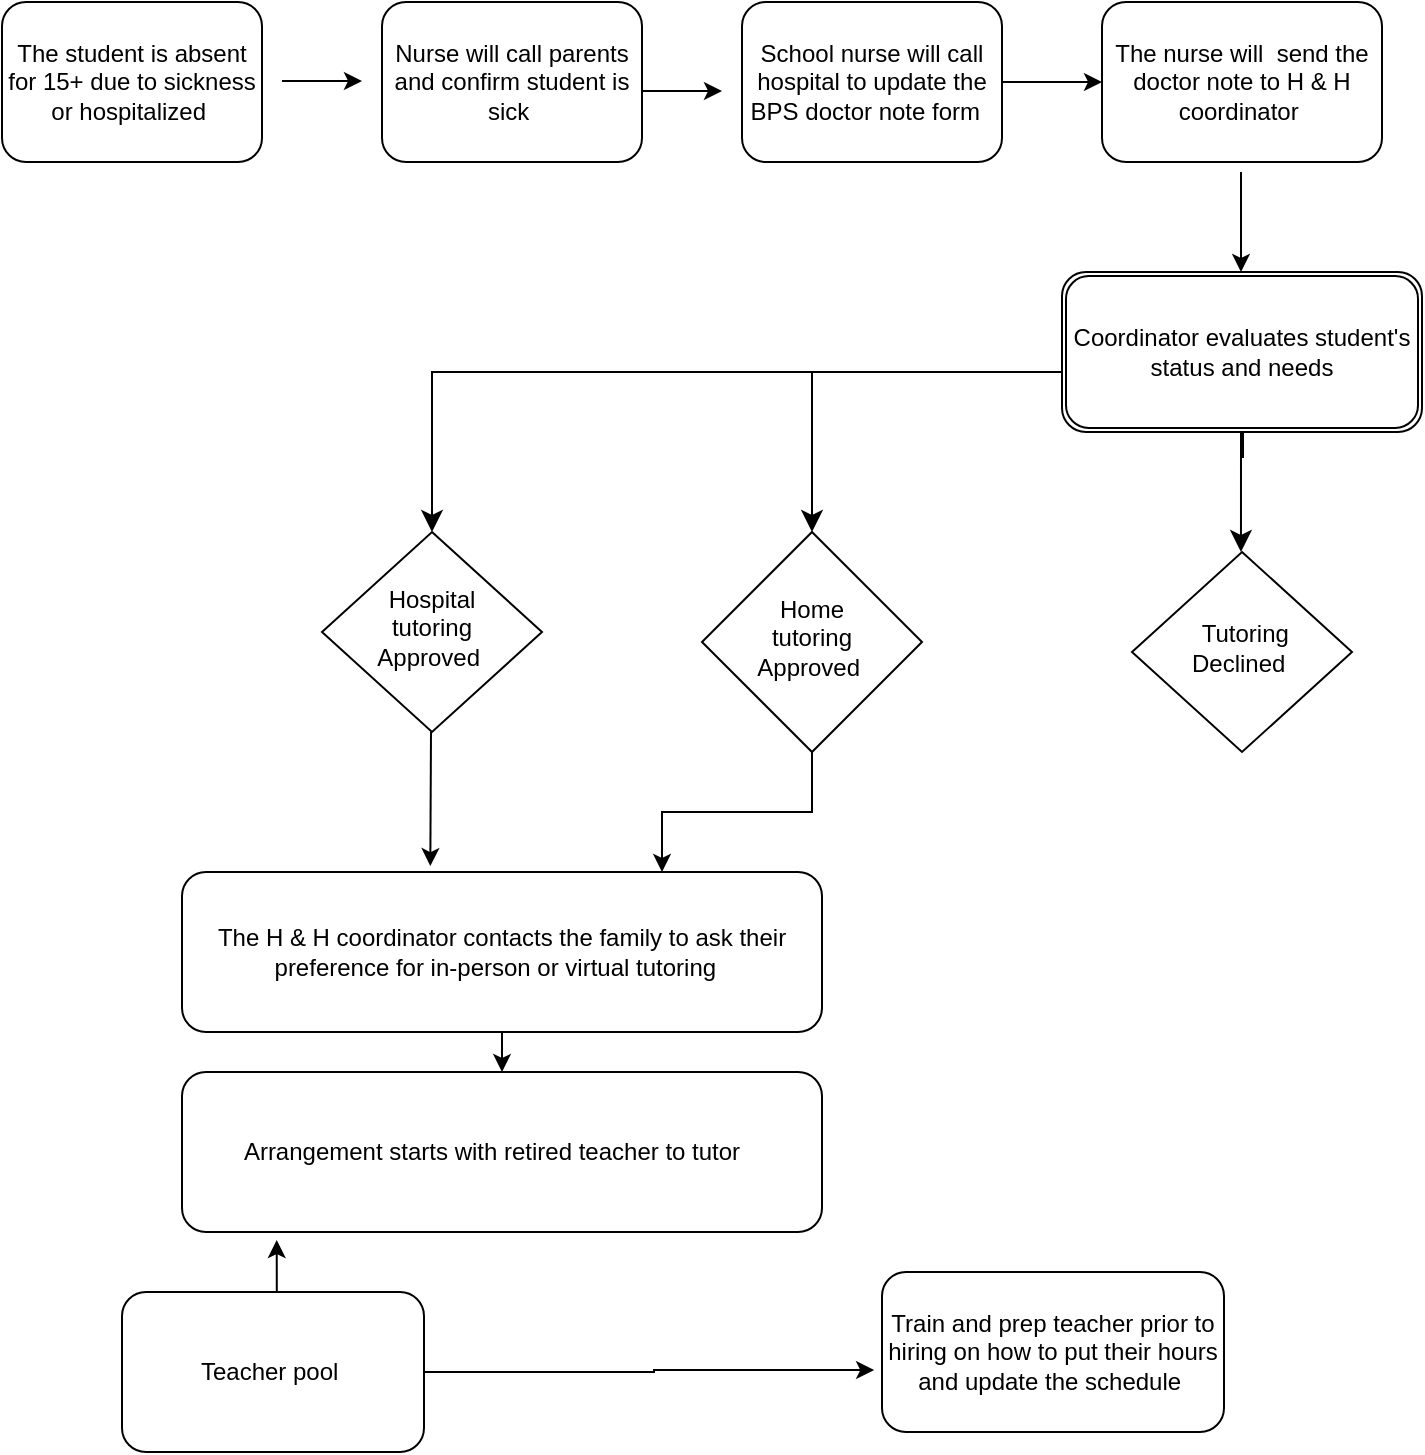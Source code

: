 <mxfile>
    <diagram id="C5RBs43oDa-KdzZeNtuy" name="Page-1">
        <mxGraphModel dx="1043" dy="779" grid="1" gridSize="10" guides="1" tooltips="1" connect="1" arrows="1" fold="1" page="1" pageScale="1" pageWidth="827" pageHeight="1169" math="0" shadow="0">
            <root>
                <mxCell id="WIyWlLk6GJQsqaUBKTNV-0"/>
                <mxCell id="WIyWlLk6GJQsqaUBKTNV-1" parent="WIyWlLk6GJQsqaUBKTNV-0"/>
                <mxCell id="WIyWlLk6GJQsqaUBKTNV-3" value="The nurse will&amp;nbsp; send the doctor note to H &amp;amp; H coordinator&amp;nbsp;" style="rounded=1;whiteSpace=wrap;html=1;fontSize=12;glass=0;strokeWidth=1;shadow=0;" parent="WIyWlLk6GJQsqaUBKTNV-1" vertex="1">
                    <mxGeometry x="570" y="95" width="140" height="80" as="geometry"/>
                </mxCell>
                <mxCell id="Wy14jhqLZ0qC8t5VqdQV-45" style="edgeStyle=orthogonalEdgeStyle;rounded=0;orthogonalLoop=1;jettySize=auto;html=1;exitX=0.5;exitY=1;exitDx=0;exitDy=0;entryX=0.75;entryY=0;entryDx=0;entryDy=0;" parent="WIyWlLk6GJQsqaUBKTNV-1" source="WIyWlLk6GJQsqaUBKTNV-6" edge="1" target="Wy14jhqLZ0qC8t5VqdQV-39">
                    <mxGeometry relative="1" as="geometry">
                        <mxPoint x="380" y="390" as="targetPoint"/>
                    </mxGeometry>
                </mxCell>
                <mxCell id="WIyWlLk6GJQsqaUBKTNV-6" value="Home &lt;br&gt;tutoring &lt;br&gt;Approved&amp;nbsp;" style="rhombus;whiteSpace=wrap;html=1;shadow=0;fontFamily=Helvetica;fontSize=12;align=center;strokeWidth=1;spacing=6;spacingTop=-4;" parent="WIyWlLk6GJQsqaUBKTNV-1" vertex="1">
                    <mxGeometry x="370" y="360" width="110" height="110" as="geometry"/>
                </mxCell>
                <mxCell id="Wy14jhqLZ0qC8t5VqdQV-1" value="The student is absent for 15+ due to sickness or hospitalized&amp;nbsp;" style="rounded=1;whiteSpace=wrap;html=1;fontSize=12;glass=0;strokeWidth=1;shadow=0;" parent="WIyWlLk6GJQsqaUBKTNV-1" vertex="1">
                    <mxGeometry x="20" y="95" width="130" height="80" as="geometry"/>
                </mxCell>
                <mxCell id="Wy14jhqLZ0qC8t5VqdQV-2" value="Nurse will call parents and confirm student is sick&amp;nbsp;" style="rounded=1;whiteSpace=wrap;html=1;fontSize=12;glass=0;strokeWidth=1;shadow=0;" parent="WIyWlLk6GJQsqaUBKTNV-1" vertex="1">
                    <mxGeometry x="210" y="95" width="130" height="80" as="geometry"/>
                </mxCell>
                <mxCell id="Wy14jhqLZ0qC8t5VqdQV-18" value="" style="edgeStyle=orthogonalEdgeStyle;rounded=0;orthogonalLoop=1;jettySize=auto;html=1;" parent="WIyWlLk6GJQsqaUBKTNV-1" source="Wy14jhqLZ0qC8t5VqdQV-4" target="WIyWlLk6GJQsqaUBKTNV-3" edge="1">
                    <mxGeometry relative="1" as="geometry"/>
                </mxCell>
                <mxCell id="Wy14jhqLZ0qC8t5VqdQV-4" value="School nurse will call hospital to update the BPS doctor note form&amp;nbsp;&amp;nbsp;" style="rounded=1;whiteSpace=wrap;html=1;fontSize=12;glass=0;strokeWidth=1;shadow=0;" parent="WIyWlLk6GJQsqaUBKTNV-1" vertex="1">
                    <mxGeometry x="390" y="95" width="130" height="80" as="geometry"/>
                </mxCell>
                <mxCell id="Wy14jhqLZ0qC8t5VqdQV-14" value="" style="endArrow=classic;html=1;rounded=0;" parent="WIyWlLk6GJQsqaUBKTNV-1" edge="1">
                    <mxGeometry width="50" height="50" relative="1" as="geometry">
                        <mxPoint x="160" y="134.5" as="sourcePoint"/>
                        <mxPoint x="200" y="134.5" as="targetPoint"/>
                    </mxGeometry>
                </mxCell>
                <mxCell id="Wy14jhqLZ0qC8t5VqdQV-15" value="" style="endArrow=classic;html=1;rounded=0;" parent="WIyWlLk6GJQsqaUBKTNV-1" edge="1">
                    <mxGeometry width="50" height="50" relative="1" as="geometry">
                        <mxPoint x="340" y="139.5" as="sourcePoint"/>
                        <mxPoint x="380" y="139.5" as="targetPoint"/>
                    </mxGeometry>
                </mxCell>
                <mxCell id="Wy14jhqLZ0qC8t5VqdQV-17" value="&amp;nbsp;Tutoring Declined&amp;nbsp;" style="rhombus;whiteSpace=wrap;html=1;shadow=0;fontFamily=Helvetica;fontSize=12;align=center;strokeWidth=1;spacing=6;spacingTop=-4;" parent="WIyWlLk6GJQsqaUBKTNV-1" vertex="1">
                    <mxGeometry x="585" y="370" width="110" height="100" as="geometry"/>
                </mxCell>
                <mxCell id="Wy14jhqLZ0qC8t5VqdQV-27" value="Hospital &lt;br&gt;tutoring &lt;br&gt;Approved&amp;nbsp;" style="rhombus;whiteSpace=wrap;html=1;shadow=0;fontFamily=Helvetica;fontSize=12;align=center;strokeWidth=1;spacing=6;spacingTop=-4;" parent="WIyWlLk6GJQsqaUBKTNV-1" vertex="1">
                    <mxGeometry x="180" y="360" width="110" height="100" as="geometry"/>
                </mxCell>
                <mxCell id="Wy14jhqLZ0qC8t5VqdQV-28" value="" style="endArrow=classic;html=1;rounded=0;" parent="WIyWlLk6GJQsqaUBKTNV-1" edge="1">
                    <mxGeometry width="50" height="50" relative="1" as="geometry">
                        <mxPoint x="654.5" y="230" as="sourcePoint"/>
                        <mxPoint x="654.5" y="250" as="targetPoint"/>
                    </mxGeometry>
                </mxCell>
                <mxCell id="Wy14jhqLZ0qC8t5VqdQV-56" style="edgeStyle=orthogonalEdgeStyle;rounded=0;orthogonalLoop=1;jettySize=auto;html=1;exitX=0.5;exitY=1;exitDx=0;exitDy=0;entryX=0.5;entryY=0;entryDx=0;entryDy=0;" parent="WIyWlLk6GJQsqaUBKTNV-1" source="Wy14jhqLZ0qC8t5VqdQV-39" target="Wy14jhqLZ0qC8t5VqdQV-54" edge="1">
                    <mxGeometry relative="1" as="geometry"/>
                </mxCell>
                <mxCell id="Wy14jhqLZ0qC8t5VqdQV-39" value="The H &amp;amp; H coordinator contacts the family to ask their preference for in-person or virtual tutoring&amp;nbsp;&amp;nbsp;" style="rounded=1;whiteSpace=wrap;html=1;fontSize=12;glass=0;strokeWidth=1;shadow=0;" parent="WIyWlLk6GJQsqaUBKTNV-1" vertex="1">
                    <mxGeometry x="110" y="530" width="320" height="80" as="geometry"/>
                </mxCell>
                <mxCell id="Wy14jhqLZ0qC8t5VqdQV-55" style="edgeStyle=orthogonalEdgeStyle;rounded=0;orthogonalLoop=1;jettySize=auto;html=1;entryX=-0.023;entryY=0.613;entryDx=0;entryDy=0;entryPerimeter=0;" parent="WIyWlLk6GJQsqaUBKTNV-1" source="Wy14jhqLZ0qC8t5VqdQV-51" edge="1" target="Wy14jhqLZ0qC8t5VqdQV-53">
                    <mxGeometry relative="1" as="geometry">
                        <mxPoint x="240" y="690" as="targetPoint"/>
                        <Array as="points">
                            <mxPoint x="346" y="780"/>
                        </Array>
                    </mxGeometry>
                </mxCell>
                <mxCell id="Wy14jhqLZ0qC8t5VqdQV-51" value="Teacher pool&amp;nbsp;" style="rounded=1;whiteSpace=wrap;html=1;fontSize=12;glass=0;strokeWidth=1;shadow=0;" parent="WIyWlLk6GJQsqaUBKTNV-1" vertex="1">
                    <mxGeometry x="80" y="740" width="151" height="80" as="geometry"/>
                </mxCell>
                <mxCell id="Wy14jhqLZ0qC8t5VqdQV-53" value="Train and prep teacher prior to hiring on how to put their hours and update the schedule&amp;nbsp;" style="rounded=1;whiteSpace=wrap;html=1;fontSize=12;glass=0;strokeWidth=1;shadow=0;" parent="WIyWlLk6GJQsqaUBKTNV-1" vertex="1">
                    <mxGeometry x="460" y="730" width="171" height="80" as="geometry"/>
                </mxCell>
                <mxCell id="Wy14jhqLZ0qC8t5VqdQV-54" value="Arrangement starts with retired teacher to tutor&amp;nbsp; &amp;nbsp;" style="rounded=1;whiteSpace=wrap;html=1;fontSize=12;glass=0;strokeWidth=1;shadow=0;" parent="WIyWlLk6GJQsqaUBKTNV-1" vertex="1">
                    <mxGeometry x="110" y="630" width="320" height="80" as="geometry"/>
                </mxCell>
                <mxCell id="Wy14jhqLZ0qC8t5VqdQV-58" style="edgeStyle=orthogonalEdgeStyle;rounded=0;orthogonalLoop=1;jettySize=auto;html=1;exitX=0.5;exitY=0;exitDx=0;exitDy=0;entryX=0.148;entryY=1.05;entryDx=0;entryDy=0;entryPerimeter=0;" parent="WIyWlLk6GJQsqaUBKTNV-1" source="Wy14jhqLZ0qC8t5VqdQV-51" target="Wy14jhqLZ0qC8t5VqdQV-54" edge="1">
                    <mxGeometry relative="1" as="geometry"/>
                </mxCell>
                <mxCell id="2" value="Coordinator evaluates student's status and needs" style="shape=ext;double=1;rounded=1;whiteSpace=wrap;html=1;" vertex="1" parent="WIyWlLk6GJQsqaUBKTNV-1">
                    <mxGeometry x="550" y="230" width="180" height="80" as="geometry"/>
                </mxCell>
                <mxCell id="4" value="" style="edgeStyle=segmentEdgeStyle;endArrow=classic;html=1;curved=0;rounded=0;endSize=8;startSize=8;exitX=0.429;exitY=1.063;exitDx=0;exitDy=0;exitPerimeter=0;entryX=0.439;entryY=-0.037;entryDx=0;entryDy=0;entryPerimeter=0;" edge="1" parent="WIyWlLk6GJQsqaUBKTNV-1">
                    <mxGeometry width="50" height="50" relative="1" as="geometry">
                        <mxPoint x="640.52" y="323" as="sourcePoint"/>
                        <mxPoint x="639.48" y="370" as="targetPoint"/>
                        <Array as="points">
                            <mxPoint x="641" y="310"/>
                            <mxPoint x="640" y="310"/>
                        </Array>
                    </mxGeometry>
                </mxCell>
                <mxCell id="5" value="" style="edgeStyle=segmentEdgeStyle;endArrow=classic;html=1;curved=0;rounded=0;endSize=8;startSize=8;exitX=0;exitY=0.625;exitDx=0;exitDy=0;exitPerimeter=0;" edge="1" parent="WIyWlLk6GJQsqaUBKTNV-1" source="2">
                    <mxGeometry width="50" height="50" relative="1" as="geometry">
                        <mxPoint x="370" y="280" as="sourcePoint"/>
                        <mxPoint x="425" y="360" as="targetPoint"/>
                    </mxGeometry>
                </mxCell>
                <mxCell id="6" value="" style="edgeStyle=segmentEdgeStyle;endArrow=classic;html=1;curved=0;rounded=0;endSize=8;startSize=8;entryX=0.5;entryY=0;entryDx=0;entryDy=0;" edge="1" parent="WIyWlLk6GJQsqaUBKTNV-1" target="Wy14jhqLZ0qC8t5VqdQV-27">
                    <mxGeometry width="50" height="50" relative="1" as="geometry">
                        <mxPoint x="430" y="280" as="sourcePoint"/>
                        <mxPoint x="234" y="350" as="targetPoint"/>
                    </mxGeometry>
                </mxCell>
                <mxCell id="7" value="" style="endArrow=classic;html=1;entryX=0.388;entryY=-0.037;entryDx=0;entryDy=0;entryPerimeter=0;" edge="1" parent="WIyWlLk6GJQsqaUBKTNV-1" target="Wy14jhqLZ0qC8t5VqdQV-39">
                    <mxGeometry width="50" height="50" relative="1" as="geometry">
                        <mxPoint x="234.5" y="460" as="sourcePoint"/>
                        <mxPoint x="235" y="520" as="targetPoint"/>
                    </mxGeometry>
                </mxCell>
                <mxCell id="9" value="" style="endArrow=classic;html=1;" edge="1" parent="WIyWlLk6GJQsqaUBKTNV-1">
                    <mxGeometry width="50" height="50" relative="1" as="geometry">
                        <mxPoint x="639.5" y="180" as="sourcePoint"/>
                        <mxPoint x="639.5" y="230" as="targetPoint"/>
                        <Array as="points">
                            <mxPoint x="639.5" y="210"/>
                        </Array>
                    </mxGeometry>
                </mxCell>
            </root>
        </mxGraphModel>
    </diagram>
</mxfile>